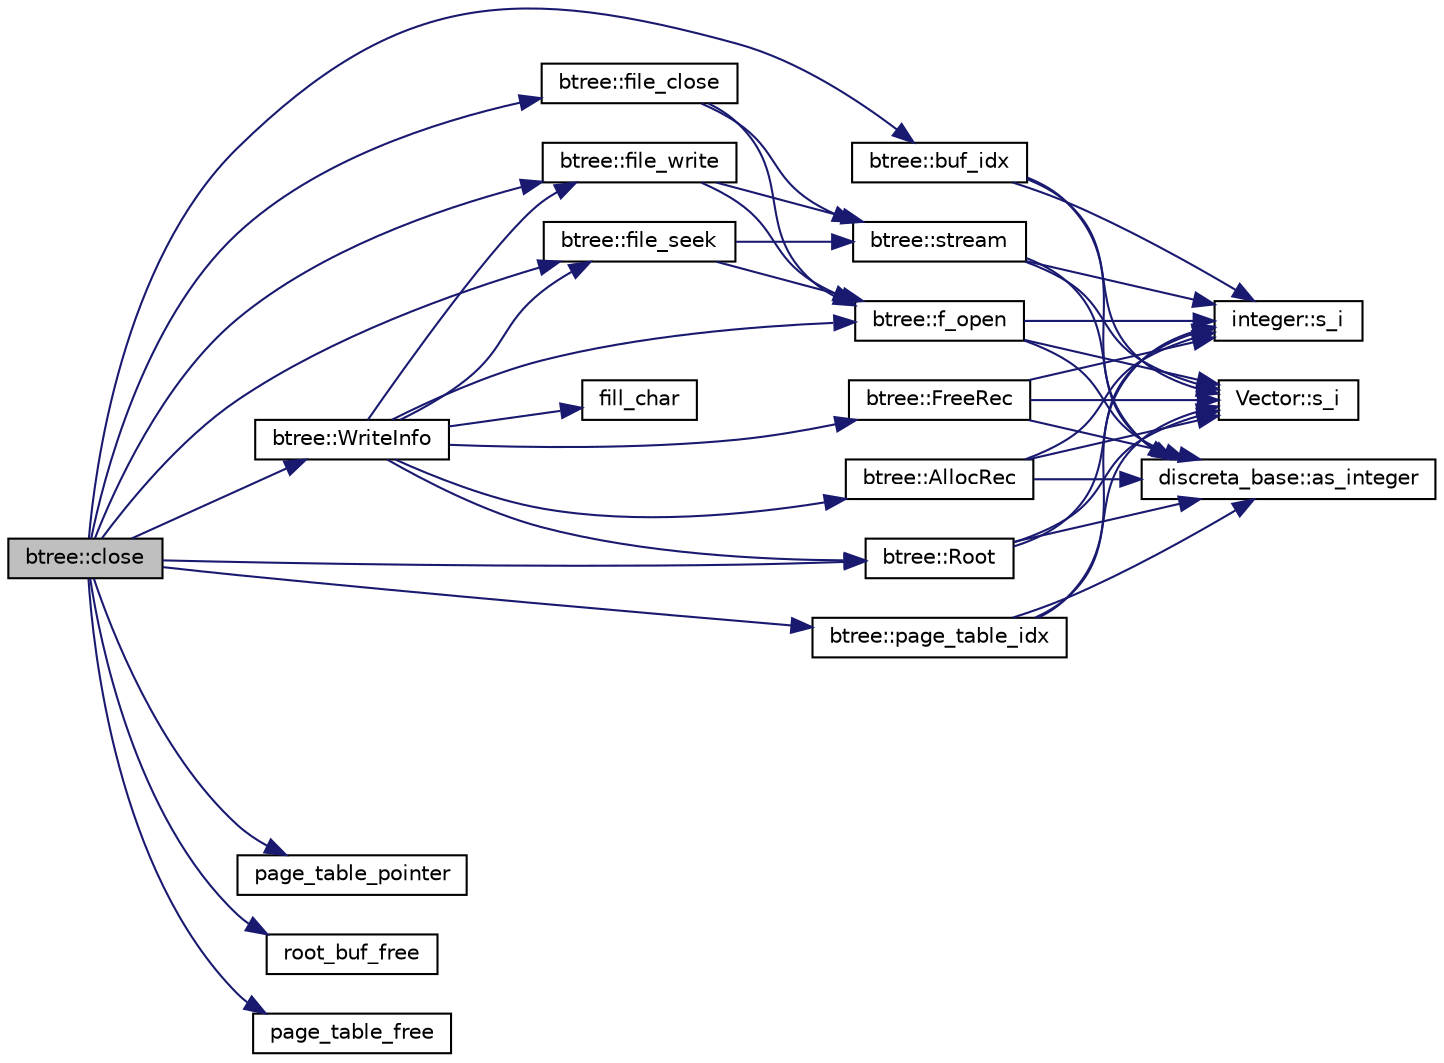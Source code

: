 digraph "btree::close"
{
  edge [fontname="Helvetica",fontsize="10",labelfontname="Helvetica",labelfontsize="10"];
  node [fontname="Helvetica",fontsize="10",shape=record];
  rankdir="LR";
  Node667 [label="btree::close",height=0.2,width=0.4,color="black", fillcolor="grey75", style="filled", fontcolor="black"];
  Node667 -> Node668 [color="midnightblue",fontsize="10",style="solid",fontname="Helvetica"];
  Node668 [label="btree::buf_idx",height=0.2,width=0.4,color="black", fillcolor="white", style="filled",URL="$dd/db0/classbtree.html#a6a928fc93c93d8b5a83ad1ba699b453e"];
  Node668 -> Node669 [color="midnightblue",fontsize="10",style="solid",fontname="Helvetica"];
  Node669 [label="Vector::s_i",height=0.2,width=0.4,color="black", fillcolor="white", style="filled",URL="$d5/db2/class_vector.html#a1c4fe1752523df8119f70dd550244871"];
  Node668 -> Node670 [color="midnightblue",fontsize="10",style="solid",fontname="Helvetica"];
  Node670 [label="discreta_base::as_integer",height=0.2,width=0.4,color="black", fillcolor="white", style="filled",URL="$d7/d71/classdiscreta__base.html#a00d7691eaf874fd283d942692fe8dd26"];
  Node668 -> Node671 [color="midnightblue",fontsize="10",style="solid",fontname="Helvetica"];
  Node671 [label="integer::s_i",height=0.2,width=0.4,color="black", fillcolor="white", style="filled",URL="$d0/de5/classinteger.html#adf28e9f94d4c844adaa950deeb80b904"];
  Node667 -> Node672 [color="midnightblue",fontsize="10",style="solid",fontname="Helvetica"];
  Node672 [label="btree::file_seek",height=0.2,width=0.4,color="black", fillcolor="white", style="filled",URL="$dd/db0/classbtree.html#a829c985973c7c164fda2d81398e13504"];
  Node672 -> Node673 [color="midnightblue",fontsize="10",style="solid",fontname="Helvetica"];
  Node673 [label="btree::f_open",height=0.2,width=0.4,color="black", fillcolor="white", style="filled",URL="$dd/db0/classbtree.html#a192d74607f02ea8e0ad631d6e6fd6704"];
  Node673 -> Node669 [color="midnightblue",fontsize="10",style="solid",fontname="Helvetica"];
  Node673 -> Node670 [color="midnightblue",fontsize="10",style="solid",fontname="Helvetica"];
  Node673 -> Node671 [color="midnightblue",fontsize="10",style="solid",fontname="Helvetica"];
  Node672 -> Node674 [color="midnightblue",fontsize="10",style="solid",fontname="Helvetica"];
  Node674 [label="btree::stream",height=0.2,width=0.4,color="black", fillcolor="white", style="filled",URL="$dd/db0/classbtree.html#af99e68df8c3674b7d77ed80a8bbcffac"];
  Node674 -> Node669 [color="midnightblue",fontsize="10",style="solid",fontname="Helvetica"];
  Node674 -> Node670 [color="midnightblue",fontsize="10",style="solid",fontname="Helvetica"];
  Node674 -> Node671 [color="midnightblue",fontsize="10",style="solid",fontname="Helvetica"];
  Node667 -> Node675 [color="midnightblue",fontsize="10",style="solid",fontname="Helvetica"];
  Node675 [label="btree::Root",height=0.2,width=0.4,color="black", fillcolor="white", style="filled",URL="$dd/db0/classbtree.html#a2fd65be715ab94bf4a764c4f582a642b"];
  Node675 -> Node669 [color="midnightblue",fontsize="10",style="solid",fontname="Helvetica"];
  Node675 -> Node670 [color="midnightblue",fontsize="10",style="solid",fontname="Helvetica"];
  Node675 -> Node671 [color="midnightblue",fontsize="10",style="solid",fontname="Helvetica"];
  Node667 -> Node676 [color="midnightblue",fontsize="10",style="solid",fontname="Helvetica"];
  Node676 [label="btree::file_write",height=0.2,width=0.4,color="black", fillcolor="white", style="filled",URL="$dd/db0/classbtree.html#ae5d8a2538af6625ee95573329c8e991b"];
  Node676 -> Node673 [color="midnightblue",fontsize="10",style="solid",fontname="Helvetica"];
  Node676 -> Node674 [color="midnightblue",fontsize="10",style="solid",fontname="Helvetica"];
  Node667 -> Node677 [color="midnightblue",fontsize="10",style="solid",fontname="Helvetica"];
  Node677 [label="page_table_pointer",height=0.2,width=0.4,color="black", fillcolor="white", style="filled",URL="$d9/d60/discreta_8h.html#a53208086adbea2817fe45f917410d9d0"];
  Node667 -> Node678 [color="midnightblue",fontsize="10",style="solid",fontname="Helvetica"];
  Node678 [label="btree::page_table_idx",height=0.2,width=0.4,color="black", fillcolor="white", style="filled",URL="$dd/db0/classbtree.html#abc6a6f309e4c61cb5a7f4c4a248d384d"];
  Node678 -> Node669 [color="midnightblue",fontsize="10",style="solid",fontname="Helvetica"];
  Node678 -> Node670 [color="midnightblue",fontsize="10",style="solid",fontname="Helvetica"];
  Node678 -> Node671 [color="midnightblue",fontsize="10",style="solid",fontname="Helvetica"];
  Node667 -> Node679 [color="midnightblue",fontsize="10",style="solid",fontname="Helvetica"];
  Node679 [label="btree::WriteInfo",height=0.2,width=0.4,color="black", fillcolor="white", style="filled",URL="$dd/db0/classbtree.html#a4a8cdbdf67d06dc6caa53f3a9c83706a"];
  Node679 -> Node673 [color="midnightblue",fontsize="10",style="solid",fontname="Helvetica"];
  Node679 -> Node680 [color="midnightblue",fontsize="10",style="solid",fontname="Helvetica"];
  Node680 [label="fill_char",height=0.2,width=0.4,color="black", fillcolor="white", style="filled",URL="$d9/d60/discreta_8h.html#a0429f5462bfcfd509d83bc1f7ebfc818"];
  Node679 -> Node681 [color="midnightblue",fontsize="10",style="solid",fontname="Helvetica"];
  Node681 [label="btree::AllocRec",height=0.2,width=0.4,color="black", fillcolor="white", style="filled",URL="$dd/db0/classbtree.html#adfd0217cbd0386bed9231810d581044b"];
  Node681 -> Node669 [color="midnightblue",fontsize="10",style="solid",fontname="Helvetica"];
  Node681 -> Node670 [color="midnightblue",fontsize="10",style="solid",fontname="Helvetica"];
  Node681 -> Node671 [color="midnightblue",fontsize="10",style="solid",fontname="Helvetica"];
  Node679 -> Node682 [color="midnightblue",fontsize="10",style="solid",fontname="Helvetica"];
  Node682 [label="btree::FreeRec",height=0.2,width=0.4,color="black", fillcolor="white", style="filled",URL="$dd/db0/classbtree.html#a2ca35526158f016e569c53c411b5fb50"];
  Node682 -> Node669 [color="midnightblue",fontsize="10",style="solid",fontname="Helvetica"];
  Node682 -> Node670 [color="midnightblue",fontsize="10",style="solid",fontname="Helvetica"];
  Node682 -> Node671 [color="midnightblue",fontsize="10",style="solid",fontname="Helvetica"];
  Node679 -> Node675 [color="midnightblue",fontsize="10",style="solid",fontname="Helvetica"];
  Node679 -> Node672 [color="midnightblue",fontsize="10",style="solid",fontname="Helvetica"];
  Node679 -> Node676 [color="midnightblue",fontsize="10",style="solid",fontname="Helvetica"];
  Node667 -> Node683 [color="midnightblue",fontsize="10",style="solid",fontname="Helvetica"];
  Node683 [label="btree::file_close",height=0.2,width=0.4,color="black", fillcolor="white", style="filled",URL="$dd/db0/classbtree.html#a5cf61e38102a281c4368d1621ab10915"];
  Node683 -> Node674 [color="midnightblue",fontsize="10",style="solid",fontname="Helvetica"];
  Node683 -> Node673 [color="midnightblue",fontsize="10",style="solid",fontname="Helvetica"];
  Node667 -> Node684 [color="midnightblue",fontsize="10",style="solid",fontname="Helvetica"];
  Node684 [label="root_buf_free",height=0.2,width=0.4,color="black", fillcolor="white", style="filled",URL="$d8/d5a/btree_8_c.html#af27aebe6706c704b92c1e0eb6c3f7a20"];
  Node667 -> Node685 [color="midnightblue",fontsize="10",style="solid",fontname="Helvetica"];
  Node685 [label="page_table_free",height=0.2,width=0.4,color="black", fillcolor="white", style="filled",URL="$d9/d60/discreta_8h.html#af9680c039a4c1b0deaf6446ea45882e4"];
}
